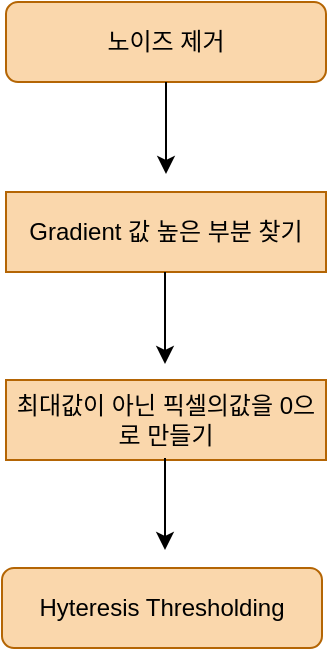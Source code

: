 <mxfile version="22.1.5" type="device">
  <diagram id="C5RBs43oDa-KdzZeNtuy" name="Page-1">
    <mxGraphModel dx="1914" dy="976" grid="0" gridSize="10" guides="1" tooltips="1" connect="1" arrows="1" fold="1" page="1" pageScale="1" pageWidth="827" pageHeight="1169" math="0" shadow="0">
      <root>
        <mxCell id="WIyWlLk6GJQsqaUBKTNV-0" />
        <mxCell id="WIyWlLk6GJQsqaUBKTNV-1" parent="WIyWlLk6GJQsqaUBKTNV-0" />
        <mxCell id="WIyWlLk6GJQsqaUBKTNV-3" value="노이즈 제거" style="rounded=1;whiteSpace=wrap;html=1;fontSize=12;glass=0;strokeWidth=1;shadow=0;fillColor=#fad7ac;strokeColor=#b46504;" parent="WIyWlLk6GJQsqaUBKTNV-1" vertex="1">
          <mxGeometry x="160" y="80" width="160" height="40" as="geometry" />
        </mxCell>
        <mxCell id="WIyWlLk6GJQsqaUBKTNV-11" value="Hyteresis Thresholding" style="rounded=1;whiteSpace=wrap;html=1;fontSize=12;glass=0;strokeWidth=1;shadow=0;fillColor=#fad7ac;strokeColor=#b46504;" parent="WIyWlLk6GJQsqaUBKTNV-1" vertex="1">
          <mxGeometry x="158" y="363" width="160" height="40" as="geometry" />
        </mxCell>
        <mxCell id="hQmSCPCLy0sYyxwTqg4H-2" value="Gradient 값 높은 부분 찾기" style="rounded=0;whiteSpace=wrap;html=1;fillColor=#fad7ac;strokeColor=#b46504;" vertex="1" parent="WIyWlLk6GJQsqaUBKTNV-1">
          <mxGeometry x="160" y="175" width="160" height="40" as="geometry" />
        </mxCell>
        <mxCell id="hQmSCPCLy0sYyxwTqg4H-5" value="최대값이 아닌 픽셀의값을 0으로 만들기" style="rounded=0;whiteSpace=wrap;html=1;fillColor=#fad7ac;strokeColor=#b46504;" vertex="1" parent="WIyWlLk6GJQsqaUBKTNV-1">
          <mxGeometry x="160" y="269" width="160" height="40" as="geometry" />
        </mxCell>
        <mxCell id="hQmSCPCLy0sYyxwTqg4H-7" value="" style="edgeStyle=orthogonalEdgeStyle;rounded=0;orthogonalLoop=1;jettySize=auto;html=1;" edge="1" parent="WIyWlLk6GJQsqaUBKTNV-1">
          <mxGeometry relative="1" as="geometry">
            <mxPoint x="240" y="120" as="sourcePoint" />
            <mxPoint x="240" y="166" as="targetPoint" />
          </mxGeometry>
        </mxCell>
        <mxCell id="hQmSCPCLy0sYyxwTqg4H-13" value="" style="edgeStyle=orthogonalEdgeStyle;rounded=0;orthogonalLoop=1;jettySize=auto;html=1;" edge="1" parent="WIyWlLk6GJQsqaUBKTNV-1">
          <mxGeometry relative="1" as="geometry">
            <mxPoint x="239.5" y="215" as="sourcePoint" />
            <mxPoint x="239.5" y="261" as="targetPoint" />
          </mxGeometry>
        </mxCell>
        <mxCell id="hQmSCPCLy0sYyxwTqg4H-14" value="" style="edgeStyle=orthogonalEdgeStyle;rounded=0;orthogonalLoop=1;jettySize=auto;html=1;" edge="1" parent="WIyWlLk6GJQsqaUBKTNV-1">
          <mxGeometry relative="1" as="geometry">
            <mxPoint x="239.5" y="308" as="sourcePoint" />
            <mxPoint x="239.5" y="354" as="targetPoint" />
          </mxGeometry>
        </mxCell>
      </root>
    </mxGraphModel>
  </diagram>
</mxfile>
